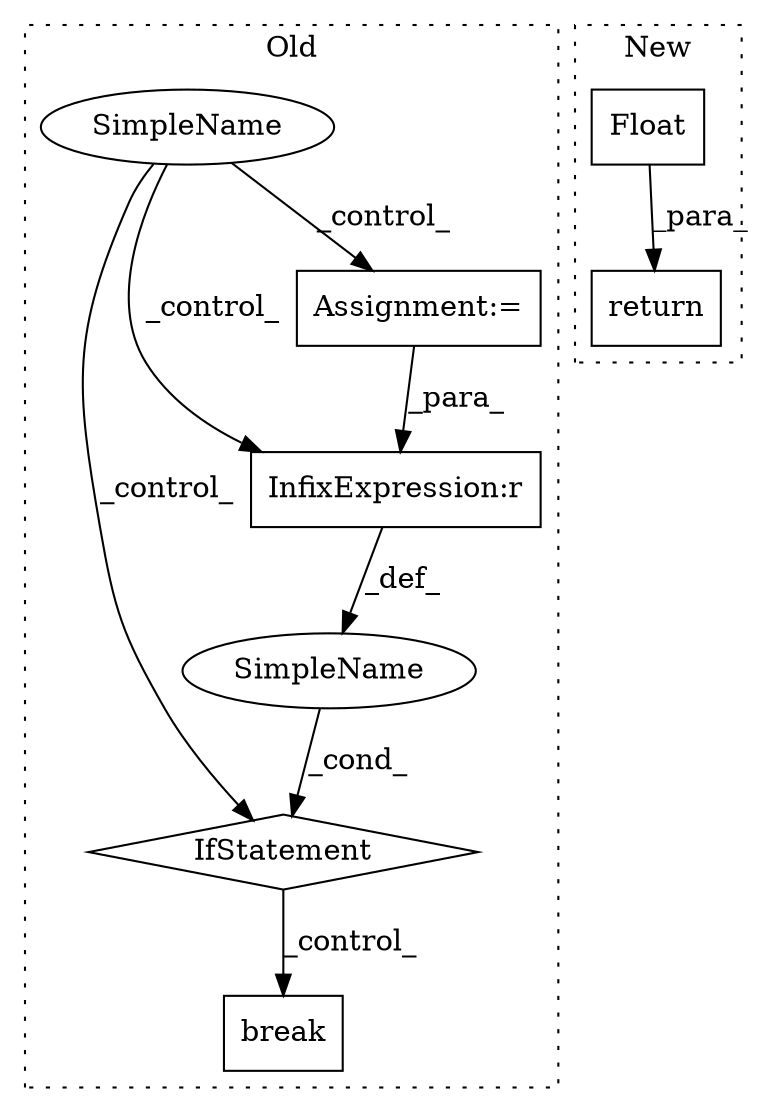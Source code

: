 digraph G {
subgraph cluster0 {
1 [label="break" a="10" s="767" l="6" shape="box"];
3 [label="IfStatement" a="25" s="737,755" l="4,2" shape="diamond"];
4 [label="SimpleName" a="42" s="" l="" shape="ellipse"];
5 [label="SimpleName" a="42" s="643" l="5" shape="ellipse"];
7 [label="InfixExpression:r" a="27" s="743" l="4" shape="box"];
8 [label="Assignment:=" a="7" s="718" l="2" shape="box"];
label = "Old";
style="dotted";
}
subgraph cluster1 {
2 [label="Float" a="32" s="561,574" l="6,1" shape="box"];
6 [label="return" a="41" s="541" l="7" shape="box"];
label = "New";
style="dotted";
}
2 -> 6 [label="_para_"];
3 -> 1 [label="_control_"];
4 -> 3 [label="_cond_"];
5 -> 8 [label="_control_"];
5 -> 7 [label="_control_"];
5 -> 3 [label="_control_"];
7 -> 4 [label="_def_"];
8 -> 7 [label="_para_"];
}